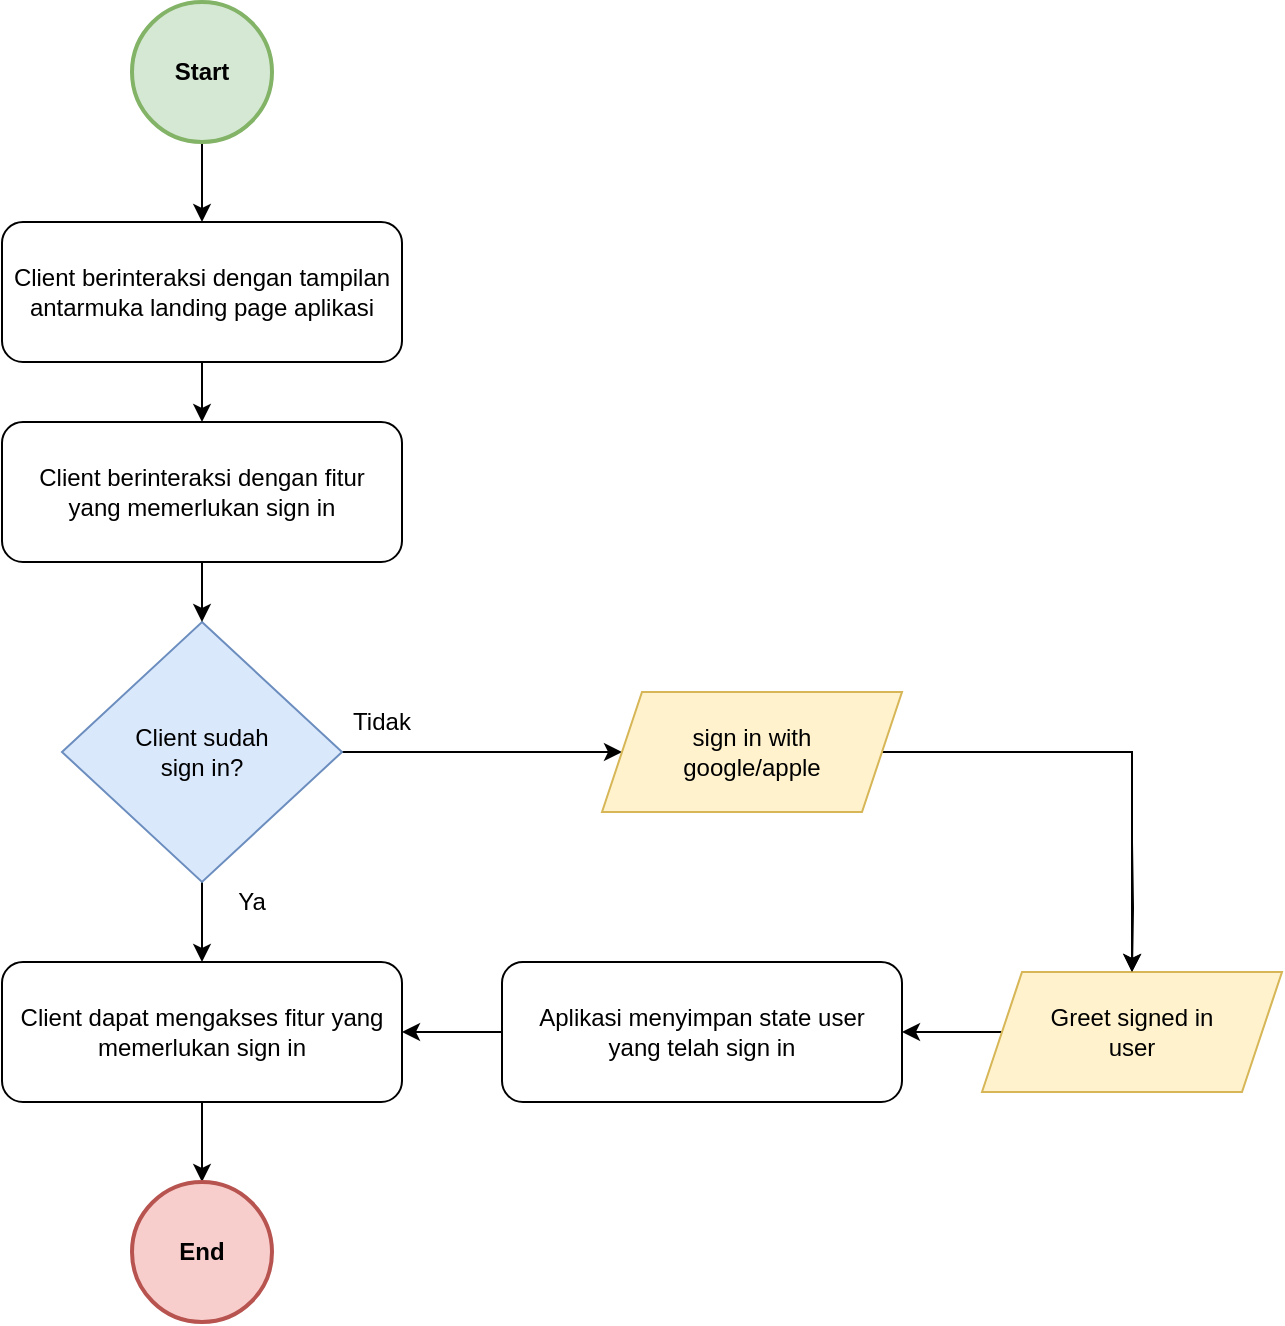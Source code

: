 <mxfile version="20.8.22" type="github">
  <diagram name="Page-1" id="h41aCG0k0EVXycGhU8FJ">
    <mxGraphModel dx="1060" dy="720" grid="1" gridSize="10" guides="1" tooltips="1" connect="1" arrows="1" fold="1" page="1" pageScale="1" pageWidth="850" pageHeight="1100" math="0" shadow="0">
      <root>
        <mxCell id="0" />
        <mxCell id="1" parent="0" />
        <mxCell id="q7GUhxgeZ2_ehwe_gyCN-16" style="edgeStyle=orthogonalEdgeStyle;rounded=0;orthogonalLoop=1;jettySize=auto;html=1;fontColor=#FFFFFF;" parent="1" source="q7GUhxgeZ2_ehwe_gyCN-17" target="q7GUhxgeZ2_ehwe_gyCN-18" edge="1">
          <mxGeometry relative="1" as="geometry" />
        </mxCell>
        <mxCell id="q7GUhxgeZ2_ehwe_gyCN-17" value="Client dapat mengakses fitur yang&lt;br&gt;memerlukan sign in" style="rounded=1;whiteSpace=wrap;html=1;fontSize=12;glass=0;strokeWidth=1;shadow=0;" parent="1" vertex="1">
          <mxGeometry x="60" y="530" width="200" height="70" as="geometry" />
        </mxCell>
        <mxCell id="q7GUhxgeZ2_ehwe_gyCN-18" value="End" style="ellipse;whiteSpace=wrap;html=1;aspect=fixed;fillColor=#f8cecc;strokeColor=#b85450;fontStyle=1;strokeWidth=2;" parent="1" vertex="1">
          <mxGeometry x="125" y="640" width="70" height="70" as="geometry" />
        </mxCell>
        <mxCell id="q7GUhxgeZ2_ehwe_gyCN-19" style="edgeStyle=orthogonalEdgeStyle;rounded=0;orthogonalLoop=1;jettySize=auto;html=1;entryX=0.5;entryY=0;entryDx=0;entryDy=0;fontColor=#FFFFFF;" parent="1" source="q7GUhxgeZ2_ehwe_gyCN-20" target="q7GUhxgeZ2_ehwe_gyCN-25" edge="1">
          <mxGeometry relative="1" as="geometry" />
        </mxCell>
        <mxCell id="q7GUhxgeZ2_ehwe_gyCN-20" value="Start" style="ellipse;whiteSpace=wrap;html=1;aspect=fixed;fillColor=#d5e8d4;strokeColor=#82b366;fontStyle=1;strokeWidth=2;" parent="1" vertex="1">
          <mxGeometry x="125" y="50" width="70" height="70" as="geometry" />
        </mxCell>
        <mxCell id="q7GUhxgeZ2_ehwe_gyCN-21" style="edgeStyle=orthogonalEdgeStyle;rounded=0;orthogonalLoop=1;jettySize=auto;html=1;entryX=0;entryY=0.5;entryDx=0;entryDy=0;fontColor=#FFFFFF;" parent="1" source="q7GUhxgeZ2_ehwe_gyCN-23" target="q7GUhxgeZ2_ehwe_gyCN-27" edge="1">
          <mxGeometry relative="1" as="geometry" />
        </mxCell>
        <mxCell id="q7GUhxgeZ2_ehwe_gyCN-22" style="edgeStyle=orthogonalEdgeStyle;rounded=0;orthogonalLoop=1;jettySize=auto;html=1;fontColor=#FFFFFF;" parent="1" source="q7GUhxgeZ2_ehwe_gyCN-23" target="q7GUhxgeZ2_ehwe_gyCN-17" edge="1">
          <mxGeometry relative="1" as="geometry" />
        </mxCell>
        <mxCell id="q7GUhxgeZ2_ehwe_gyCN-23" value="Client sudah &lt;br&gt;sign in?" style="rhombus;whiteSpace=wrap;html=1;strokeWidth=1;fillColor=#dae8fc;strokeColor=#6c8ebf;" parent="1" vertex="1">
          <mxGeometry x="90" y="360" width="140" height="130" as="geometry" />
        </mxCell>
        <mxCell id="q7GUhxgeZ2_ehwe_gyCN-33" value="" style="edgeStyle=orthogonalEdgeStyle;rounded=0;orthogonalLoop=1;jettySize=auto;html=1;" parent="1" source="q7GUhxgeZ2_ehwe_gyCN-25" target="q7GUhxgeZ2_ehwe_gyCN-30" edge="1">
          <mxGeometry relative="1" as="geometry" />
        </mxCell>
        <mxCell id="q7GUhxgeZ2_ehwe_gyCN-25" value="Client berinteraksi dengan tampilan antarmuka landing page aplikasi" style="rounded=1;whiteSpace=wrap;html=1;fontSize=12;glass=0;strokeWidth=1;shadow=0;" parent="1" vertex="1">
          <mxGeometry x="60" y="160" width="200" height="70" as="geometry" />
        </mxCell>
        <mxCell id="ILQu-95JdKByVOcAGMpb-1" style="edgeStyle=orthogonalEdgeStyle;rounded=0;orthogonalLoop=1;jettySize=auto;html=1;" edge="1" parent="1" source="q7GUhxgeZ2_ehwe_gyCN-27" target="q7GUhxgeZ2_ehwe_gyCN-45">
          <mxGeometry relative="1" as="geometry" />
        </mxCell>
        <mxCell id="q7GUhxgeZ2_ehwe_gyCN-27" value="sign in with &lt;br&gt;google/apple" style="shape=parallelogram;perimeter=parallelogramPerimeter;whiteSpace=wrap;html=1;fixedSize=1;strokeWidth=1;fillColor=#fff2cc;strokeColor=#d6b656;" parent="1" vertex="1">
          <mxGeometry x="360" y="395" width="150" height="60" as="geometry" />
        </mxCell>
        <mxCell id="q7GUhxgeZ2_ehwe_gyCN-28" value="&lt;font color=&quot;#000000&quot;&gt;Ya&lt;/font&gt;" style="text;html=1;strokeColor=none;fillColor=none;align=center;verticalAlign=middle;whiteSpace=wrap;rounded=0;fontColor=#FFFFFF;" parent="1" vertex="1">
          <mxGeometry x="175" y="490" width="20" height="20" as="geometry" />
        </mxCell>
        <mxCell id="q7GUhxgeZ2_ehwe_gyCN-29" value="&lt;font color=&quot;#000000&quot;&gt;Tidak&lt;/font&gt;" style="text;html=1;strokeColor=none;fillColor=none;align=center;verticalAlign=middle;whiteSpace=wrap;rounded=0;fontColor=#FFFFFF;" parent="1" vertex="1">
          <mxGeometry x="240" y="400" width="20" height="20" as="geometry" />
        </mxCell>
        <mxCell id="q7GUhxgeZ2_ehwe_gyCN-34" value="" style="edgeStyle=orthogonalEdgeStyle;rounded=0;orthogonalLoop=1;jettySize=auto;html=1;" parent="1" source="q7GUhxgeZ2_ehwe_gyCN-30" target="q7GUhxgeZ2_ehwe_gyCN-23" edge="1">
          <mxGeometry relative="1" as="geometry" />
        </mxCell>
        <mxCell id="q7GUhxgeZ2_ehwe_gyCN-30" value="Client berinteraksi dengan fitur &lt;br&gt;yang&amp;nbsp;memerlukan sign in" style="rounded=1;whiteSpace=wrap;html=1;fontSize=12;glass=0;strokeWidth=1;shadow=0;" parent="1" vertex="1">
          <mxGeometry x="60" y="260" width="200" height="70" as="geometry" />
        </mxCell>
        <mxCell id="q7GUhxgeZ2_ehwe_gyCN-43" style="edgeStyle=orthogonalEdgeStyle;rounded=0;orthogonalLoop=1;jettySize=auto;html=1;entryX=1;entryY=0.5;entryDx=0;entryDy=0;" parent="1" source="q7GUhxgeZ2_ehwe_gyCN-40" target="q7GUhxgeZ2_ehwe_gyCN-17" edge="1">
          <mxGeometry relative="1" as="geometry" />
        </mxCell>
        <mxCell id="q7GUhxgeZ2_ehwe_gyCN-40" value="Aplikasi menyimpan state user&lt;br&gt;yang telah sign in" style="rounded=1;whiteSpace=wrap;html=1;fontSize=12;glass=0;strokeWidth=1;shadow=0;" parent="1" vertex="1">
          <mxGeometry x="310" y="530" width="200" height="70" as="geometry" />
        </mxCell>
        <mxCell id="q7GUhxgeZ2_ehwe_gyCN-46" value="" style="edgeStyle=orthogonalEdgeStyle;rounded=0;orthogonalLoop=1;jettySize=auto;html=1;" parent="1" source="q7GUhxgeZ2_ehwe_gyCN-45" target="q7GUhxgeZ2_ehwe_gyCN-40" edge="1">
          <mxGeometry relative="1" as="geometry" />
        </mxCell>
        <mxCell id="q7GUhxgeZ2_ehwe_gyCN-45" value="Greet signed in&lt;br&gt;user" style="shape=parallelogram;perimeter=parallelogramPerimeter;whiteSpace=wrap;html=1;fixedSize=1;strokeWidth=1;fillColor=#fff2cc;strokeColor=#d6b656;" parent="1" vertex="1">
          <mxGeometry x="550" y="535" width="150" height="60" as="geometry" />
        </mxCell>
        <mxCell id="cm2ir6BTmzazHJX4uE8R-4" value="" style="edgeStyle=orthogonalEdgeStyle;rounded=0;orthogonalLoop=1;jettySize=auto;html=1;" parent="1" target="q7GUhxgeZ2_ehwe_gyCN-45" edge="1">
          <mxGeometry relative="1" as="geometry">
            <mxPoint x="625" y="470" as="sourcePoint" />
          </mxGeometry>
        </mxCell>
      </root>
    </mxGraphModel>
  </diagram>
</mxfile>
